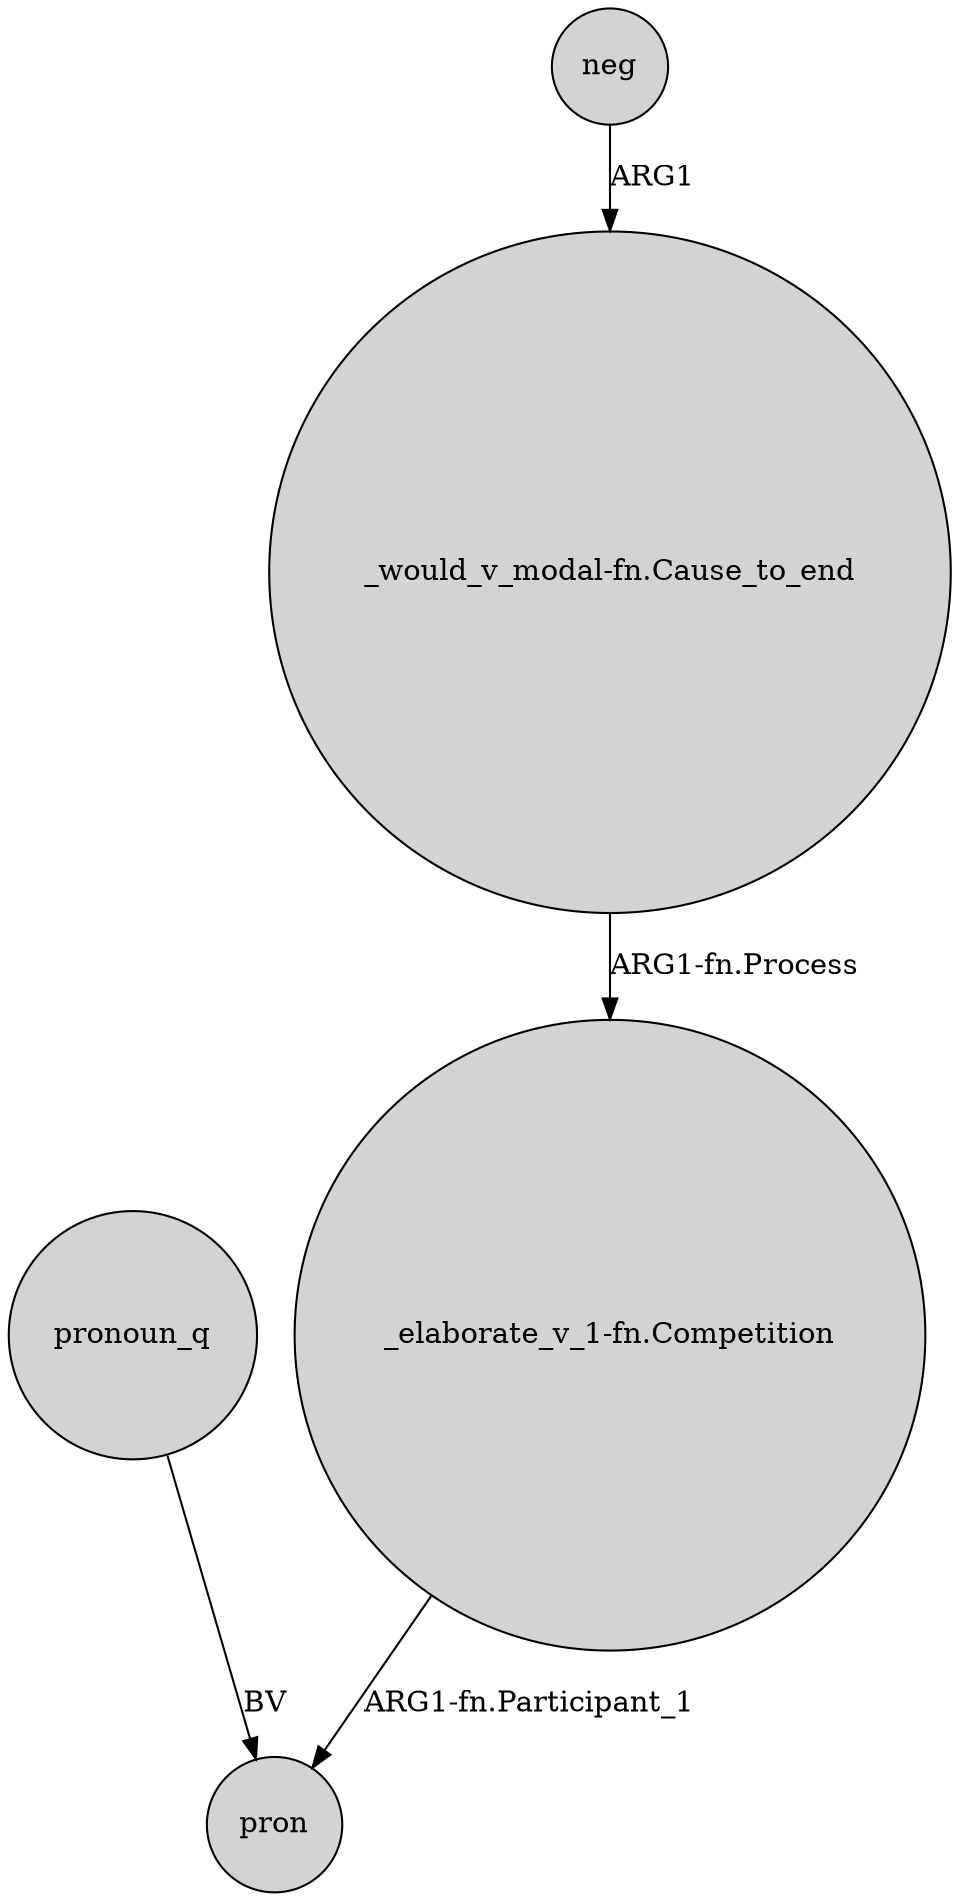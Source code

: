 digraph {
	node [shape=circle style=filled]
	pronoun_q -> pron [label=BV]
	neg -> "_would_v_modal-fn.Cause_to_end" [label=ARG1]
	"_would_v_modal-fn.Cause_to_end" -> "_elaborate_v_1-fn.Competition" [label="ARG1-fn.Process"]
	"_elaborate_v_1-fn.Competition" -> pron [label="ARG1-fn.Participant_1"]
}

